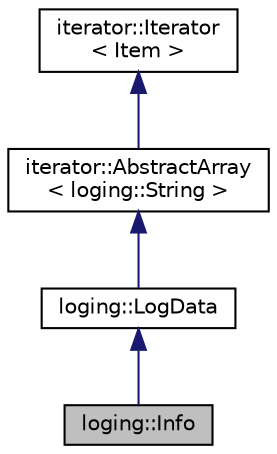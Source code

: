 digraph "loging::Info"
{
 // LATEX_PDF_SIZE
  edge [fontname="Helvetica",fontsize="10",labelfontname="Helvetica",labelfontsize="10"];
  node [fontname="Helvetica",fontsize="10",shape=record];
  Node1 [label="loging::Info",height=0.2,width=0.4,color="black", fillcolor="grey75", style="filled", fontcolor="black",tooltip=" "];
  Node2 -> Node1 [dir="back",color="midnightblue",fontsize="10",style="solid",fontname="Helvetica"];
  Node2 [label="loging::LogData",height=0.2,width=0.4,color="black", fillcolor="white", style="filled",URL="$classloging_1_1LogData.html",tooltip=" "];
  Node3 -> Node2 [dir="back",color="midnightblue",fontsize="10",style="solid",fontname="Helvetica"];
  Node3 [label="iterator::AbstractArray\l\< loging::String \>",height=0.2,width=0.4,color="black", fillcolor="white", style="filled",URL="$classiterator_1_1AbstractArray.html",tooltip=" "];
  Node4 -> Node3 [dir="back",color="midnightblue",fontsize="10",style="solid",fontname="Helvetica"];
  Node4 [label="iterator::Iterator\l\< Item \>",height=0.2,width=0.4,color="black", fillcolor="white", style="filled",URL="$classiterator_1_1Iterator.html",tooltip="イテレータの抽象基底クラス"];
}
